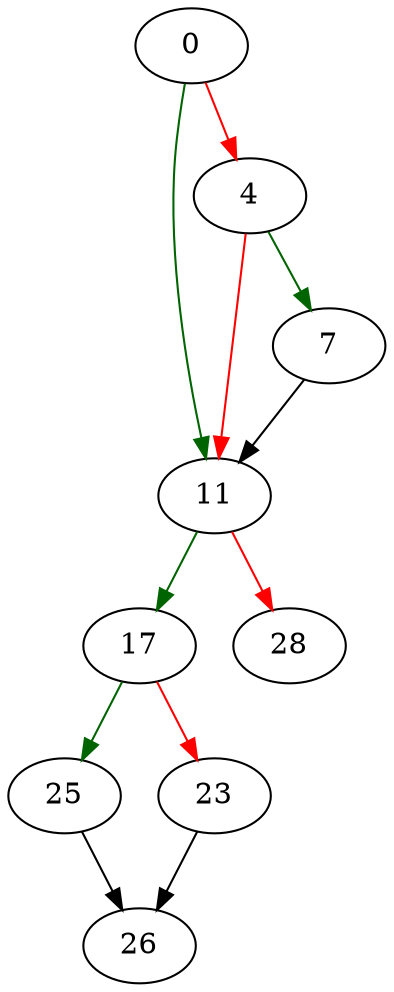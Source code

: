 strict digraph "close_stdin" {
	// Node definitions.
	0 [entry=true];
	11;
	4;
	7;
	17;
	28;
	25;
	23;
	26;

	// Edge definitions.
	0 -> 11 [
		color=darkgreen
		cond=true
	];
	0 -> 4 [
		color=red
		cond=false
	];
	11 -> 17 [
		color=darkgreen
		cond=true
	];
	11 -> 28 [
		color=red
		cond=false
	];
	4 -> 11 [
		color=red
		cond=false
	];
	4 -> 7 [
		color=darkgreen
		cond=true
	];
	7 -> 11;
	17 -> 25 [
		color=darkgreen
		cond=true
	];
	17 -> 23 [
		color=red
		cond=false
	];
	25 -> 26;
	23 -> 26;
}
